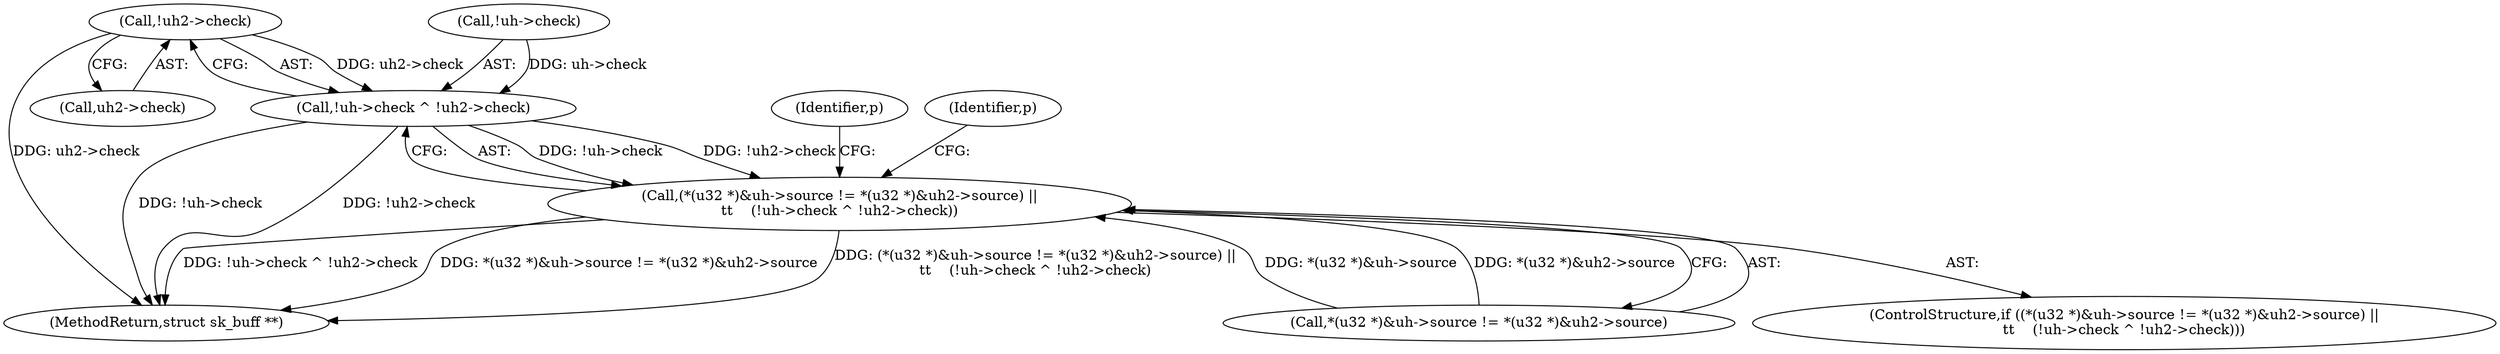 digraph "0_linux_fac8e0f579695a3ecbc4d3cac369139d7f819971_1@pointer" {
"1000256" [label="(Call,!uh2->check)"];
"1000251" [label="(Call,!uh->check ^ !uh2->check)"];
"1000235" [label="(Call,(*(u32 *)&uh->source != *(u32 *)&uh2->source) ||\n\t\t    (!uh->check ^ !uh2->check))"];
"1000256" [label="(Call,!uh2->check)"];
"1000234" [label="(ControlStructure,if ((*(u32 *)&uh->source != *(u32 *)&uh2->source) ||\n\t\t    (!uh->check ^ !uh2->check)))"];
"1000252" [label="(Call,!uh->check)"];
"1000236" [label="(Call,*(u32 *)&uh->source != *(u32 *)&uh2->source)"];
"1000235" [label="(Call,(*(u32 *)&uh->source != *(u32 *)&uh2->source) ||\n\t\t    (!uh->check ^ !uh2->check))"];
"1000251" [label="(Call,!uh->check ^ !uh2->check)"];
"1000213" [label="(Identifier,p)"];
"1000306" [label="(MethodReturn,struct sk_buff **)"];
"1000257" [label="(Call,uh2->check)"];
"1000264" [label="(Identifier,p)"];
"1000256" -> "1000251"  [label="AST: "];
"1000256" -> "1000257"  [label="CFG: "];
"1000257" -> "1000256"  [label="AST: "];
"1000251" -> "1000256"  [label="CFG: "];
"1000256" -> "1000306"  [label="DDG: uh2->check"];
"1000256" -> "1000251"  [label="DDG: uh2->check"];
"1000251" -> "1000235"  [label="AST: "];
"1000252" -> "1000251"  [label="AST: "];
"1000235" -> "1000251"  [label="CFG: "];
"1000251" -> "1000306"  [label="DDG: !uh->check"];
"1000251" -> "1000306"  [label="DDG: !uh2->check"];
"1000251" -> "1000235"  [label="DDG: !uh->check"];
"1000251" -> "1000235"  [label="DDG: !uh2->check"];
"1000252" -> "1000251"  [label="DDG: uh->check"];
"1000235" -> "1000234"  [label="AST: "];
"1000235" -> "1000236"  [label="CFG: "];
"1000236" -> "1000235"  [label="AST: "];
"1000264" -> "1000235"  [label="CFG: "];
"1000213" -> "1000235"  [label="CFG: "];
"1000235" -> "1000306"  [label="DDG: !uh->check ^ !uh2->check"];
"1000235" -> "1000306"  [label="DDG: *(u32 *)&uh->source != *(u32 *)&uh2->source"];
"1000235" -> "1000306"  [label="DDG: (*(u32 *)&uh->source != *(u32 *)&uh2->source) ||\n\t\t    (!uh->check ^ !uh2->check)"];
"1000236" -> "1000235"  [label="DDG: *(u32 *)&uh->source"];
"1000236" -> "1000235"  [label="DDG: *(u32 *)&uh2->source"];
}
